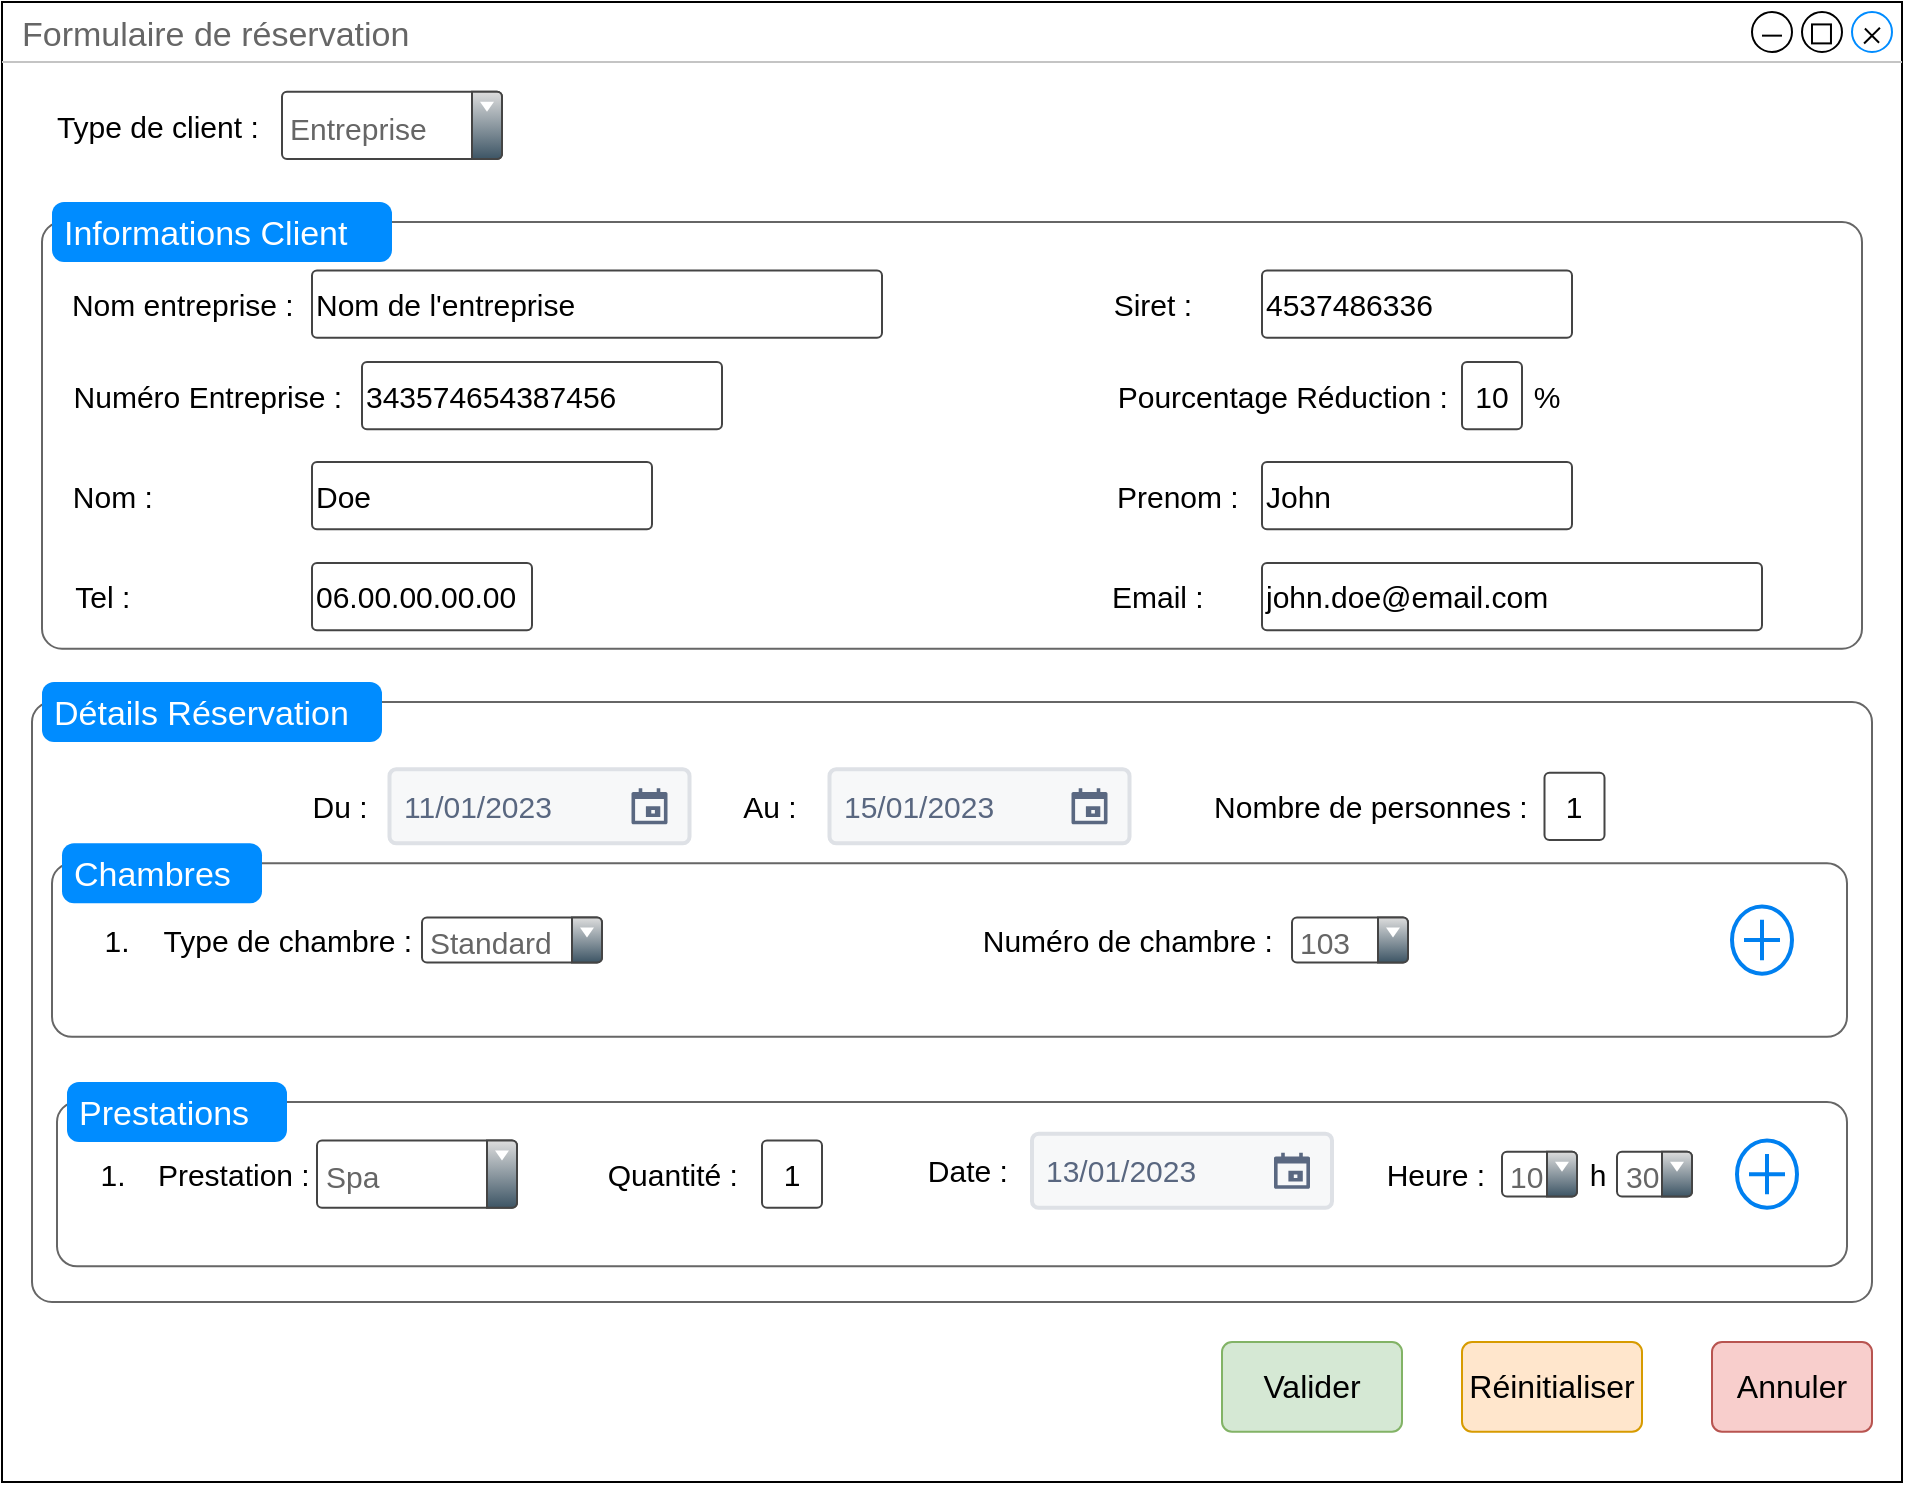 <mxfile version="13.9.9" type="device"><diagram name="Page-1" id="03018318-947c-dd8e-b7a3-06fadd420f32"><mxGraphModel dx="1086" dy="806" grid="1" gridSize="10" guides="1" tooltips="1" connect="1" arrows="1" fold="1" page="1" pageScale="1" pageWidth="1100" pageHeight="850" background="#ffffff" math="0" shadow="0"><root><mxCell id="0"/><mxCell id="1" parent="0"/><mxCell id="r4gSKeEDEo47tpmT_UQy-6" value="" style="group;fontSize=12;sketch=0;" parent="1" vertex="1" connectable="0"><mxGeometry x="60" y="20" width="950" height="740" as="geometry"/></mxCell><mxCell id="r4gSKeEDEo47tpmT_UQy-1" value="Formulaire de réservation" style="strokeWidth=1;shadow=0;dashed=0;align=center;html=1;shape=mxgraph.mockup.containers.window;align=left;verticalAlign=top;spacingLeft=8;strokeColor2=#008cff;strokeColor3=#c4c4c4;fontColor=#666666;mainText=;fontSize=17;labelBackgroundColor=none;sketch=0;" parent="r4gSKeEDEo47tpmT_UQy-6" vertex="1"><mxGeometry width="950" height="740" as="geometry"/></mxCell><mxCell id="r4gSKeEDEo47tpmT_UQy-5" value="" style="shape=cross;whiteSpace=wrap;html=1;fillColor=#000000;rotation=45;size=0;sketch=0;" parent="r4gSKeEDEo47tpmT_UQy-6" vertex="1"><mxGeometry x="930" y="11.212" width="10" height="11.212" as="geometry"/></mxCell><mxCell id="r4gSKeEDEo47tpmT_UQy-7" value="" style="line;strokeWidth=1;html=1;fillColor=#000000;sketch=0;" parent="r4gSKeEDEo47tpmT_UQy-6" vertex="1"><mxGeometry x="880" y="11.212" width="10" height="11.212" as="geometry"/></mxCell><mxCell id="r4gSKeEDEo47tpmT_UQy-8" value="" style="whiteSpace=wrap;html=1;aspect=fixed;sketch=0;strokeWidth=1;fillColor=none;" parent="r4gSKeEDEo47tpmT_UQy-6" vertex="1"><mxGeometry x="905" y="11.212" width="9.487" height="9.487" as="geometry"/></mxCell><mxCell id="r4gSKeEDEo47tpmT_UQy-14" value="" style="shape=mxgraph.mockup.containers.marginRect;rectMarginTop=10;strokeColor=#666666;strokeWidth=1;dashed=0;rounded=1;arcSize=5;recursiveResize=0;sketch=0;fillColor=none;" parent="r4gSKeEDEo47tpmT_UQy-6" vertex="1"><mxGeometry x="20" y="100.001" width="910" height="223.376" as="geometry"/></mxCell><mxCell id="r4gSKeEDEo47tpmT_UQy-15" value="Informations Client" style="shape=rect;strokeColor=none;fillColor=#008cff;strokeWidth=1;dashed=0;rounded=1;arcSize=20;fontColor=#ffffff;fontSize=17;spacing=2;spacingTop=-2;align=left;autosize=1;spacingLeft=4;resizeWidth=0;resizeHeight=0;perimeter=none;sketch=0;" parent="r4gSKeEDEo47tpmT_UQy-14" vertex="1"><mxGeometry x="5" width="170" height="30" as="geometry"/></mxCell><mxCell id="7yi3wWNYiNqmUYu_t8sn-38" value="Numéro Entreprise :&amp;nbsp;" style="text;html=1;strokeColor=none;fillColor=none;align=center;verticalAlign=middle;whiteSpace=wrap;rounded=0;sketch=0;fontSize=15;" parent="r4gSKeEDEo47tpmT_UQy-14" vertex="1"><mxGeometry x="10" y="85.606" width="150" height="22.424" as="geometry"/></mxCell><mxCell id="7yi3wWNYiNqmUYu_t8sn-39" value="343574654387456" style="strokeWidth=1;html=1;shadow=0;dashed=0;shape=mxgraph.ios.iTextInput;strokeColor=#444444;buttonText=;fontSize=15;whiteSpace=wrap;align=left;sketch=0;gradientColor=none;fillColor=none;" parent="r4gSKeEDEo47tpmT_UQy-14" vertex="1"><mxGeometry x="160" y="80.0" width="180" height="33.636" as="geometry"/></mxCell><mxCell id="7yi3wWNYiNqmUYu_t8sn-40" value="Pourcentage Réduction :&amp;nbsp;" style="text;html=1;strokeColor=none;fillColor=none;align=center;verticalAlign=middle;whiteSpace=wrap;rounded=0;sketch=0;fontSize=15;" parent="r4gSKeEDEo47tpmT_UQy-14" vertex="1"><mxGeometry x="535" y="85.602" width="175" height="22.424" as="geometry"/></mxCell><mxCell id="7yi3wWNYiNqmUYu_t8sn-41" value="&lt;font style=&quot;font-size: 15px&quot;&gt;10&lt;/font&gt;" style="strokeWidth=1;html=1;shadow=0;dashed=0;shape=mxgraph.ios.iTextInput;strokeColor=#444444;buttonText=;fontSize=8;whiteSpace=wrap;align=center;sketch=0;gradientColor=none;" parent="r4gSKeEDEo47tpmT_UQy-14" vertex="1"><mxGeometry x="710" y="80.0" width="30" height="33.636" as="geometry"/></mxCell><mxCell id="7yi3wWNYiNqmUYu_t8sn-42" value="%" style="text;html=1;strokeColor=none;fillColor=none;align=center;verticalAlign=middle;whiteSpace=wrap;rounded=0;sketch=0;fontSize=15;" parent="r4gSKeEDEo47tpmT_UQy-14" vertex="1"><mxGeometry x="740" y="85.606" width="25" height="22.424" as="geometry"/></mxCell><mxCell id="7yi3wWNYiNqmUYu_t8sn-34" value="Nom entreprise :&amp;nbsp;" style="text;html=1;strokeColor=none;fillColor=none;align=center;verticalAlign=middle;whiteSpace=wrap;rounded=0;sketch=0;fontSize=15;" parent="r4gSKeEDEo47tpmT_UQy-14" vertex="1"><mxGeometry x="10" y="39.884" width="125" height="22.424" as="geometry"/></mxCell><mxCell id="7yi3wWNYiNqmUYu_t8sn-35" value="Nom de l'entreprise" style="strokeWidth=1;html=1;shadow=0;dashed=0;shape=mxgraph.ios.iTextInput;strokeColor=#444444;buttonText=;fontSize=15;whiteSpace=wrap;align=left;sketch=0;gradientColor=none;fillColor=none;" parent="r4gSKeEDEo47tpmT_UQy-14" vertex="1"><mxGeometry x="135" y="34.278" width="285" height="33.636" as="geometry"/></mxCell><mxCell id="7yi3wWNYiNqmUYu_t8sn-36" value="Siret :&amp;nbsp;" style="text;html=1;strokeColor=none;fillColor=none;align=center;verticalAlign=middle;whiteSpace=wrap;rounded=0;sketch=0;fontSize=15;" parent="r4gSKeEDEo47tpmT_UQy-14" vertex="1"><mxGeometry x="530" y="39.884" width="55" height="22.424" as="geometry"/></mxCell><mxCell id="7yi3wWNYiNqmUYu_t8sn-37" value="&lt;font style=&quot;font-size: 15px&quot;&gt;4537486336&lt;/font&gt;" style="strokeWidth=1;html=1;shadow=0;dashed=0;shape=mxgraph.ios.iTextInput;strokeColor=#444444;buttonText=;fontSize=8;whiteSpace=wrap;align=left;sketch=0;gradientColor=none;fillColor=none;" parent="r4gSKeEDEo47tpmT_UQy-14" vertex="1"><mxGeometry x="610" y="34.278" width="155" height="33.636" as="geometry"/></mxCell><mxCell id="r4gSKeEDEo47tpmT_UQy-20" value="Nom :&amp;nbsp;" style="text;html=1;strokeColor=none;fillColor=none;align=center;verticalAlign=middle;whiteSpace=wrap;rounded=0;sketch=0;fontSize=15;" parent="r4gSKeEDEo47tpmT_UQy-14" vertex="1"><mxGeometry x="10" y="135.603" width="55" height="22.424" as="geometry"/></mxCell><mxCell id="r4gSKeEDEo47tpmT_UQy-21" value="Doe" style="strokeWidth=1;html=1;shadow=0;dashed=0;shape=mxgraph.ios.iTextInput;strokeColor=#444444;buttonText=;fontSize=15;whiteSpace=wrap;align=left;sketch=0;gradientColor=none;fillColor=none;" parent="r4gSKeEDEo47tpmT_UQy-14" vertex="1"><mxGeometry x="135" y="129.997" width="170" height="33.636" as="geometry"/></mxCell><mxCell id="r4gSKeEDEo47tpmT_UQy-23" value="Prenom :&amp;nbsp;" style="text;html=1;strokeColor=none;fillColor=none;align=center;verticalAlign=middle;whiteSpace=wrap;rounded=0;sketch=0;fontSize=15;" parent="r4gSKeEDEo47tpmT_UQy-14" vertex="1"><mxGeometry x="530" y="135.6" width="80" height="22.42" as="geometry"/></mxCell><mxCell id="r4gSKeEDEo47tpmT_UQy-24" value="&lt;font style=&quot;font-size: 15px&quot;&gt;John&lt;/font&gt;" style="strokeWidth=1;html=1;shadow=0;dashed=0;shape=mxgraph.ios.iTextInput;strokeColor=#444444;buttonText=;fontSize=8;whiteSpace=wrap;align=left;sketch=0;gradientColor=none;fillColor=none;" parent="r4gSKeEDEo47tpmT_UQy-14" vertex="1"><mxGeometry x="610" y="129.997" width="155" height="33.636" as="geometry"/></mxCell><mxCell id="r4gSKeEDEo47tpmT_UQy-27" value="&lt;font style=&quot;font-size: 15px&quot;&gt;john.doe@email.com&lt;/font&gt;" style="strokeWidth=1;html=1;shadow=0;dashed=0;shape=mxgraph.ios.iTextInput;strokeColor=#444444;buttonText=;fontSize=8;whiteSpace=wrap;align=left;sketch=0;gradientColor=none;fillColor=none;" parent="r4gSKeEDEo47tpmT_UQy-14" vertex="1"><mxGeometry x="610" y="180.451" width="250" height="33.636" as="geometry"/></mxCell><mxCell id="r4gSKeEDEo47tpmT_UQy-26" value="Email :&amp;nbsp;" style="text;html=1;strokeColor=none;fillColor=none;align=center;verticalAlign=middle;whiteSpace=wrap;rounded=0;sketch=0;fontSize=15;" parent="r4gSKeEDEo47tpmT_UQy-14" vertex="1"><mxGeometry x="520" y="186.06" width="80" height="22.42" as="geometry"/></mxCell><mxCell id="r4gSKeEDEo47tpmT_UQy-25" value="06.00.00.00.00" style="strokeWidth=1;html=1;shadow=0;dashed=0;shape=mxgraph.ios.iTextInput;strokeColor=#444444;buttonText=;fontSize=15;whiteSpace=wrap;align=left;sketch=0;gradientColor=none;fillColor=none;" parent="r4gSKeEDEo47tpmT_UQy-14" vertex="1"><mxGeometry x="135" y="180.451" width="110" height="33.636" as="geometry"/></mxCell><mxCell id="r4gSKeEDEo47tpmT_UQy-22" value="Tel :&amp;nbsp;" style="text;html=1;strokeColor=none;fillColor=none;align=center;verticalAlign=middle;whiteSpace=wrap;rounded=0;sketch=0;fontSize=15;" parent="r4gSKeEDEo47tpmT_UQy-14" vertex="1"><mxGeometry x="15" y="186.057" width="35" height="22.424" as="geometry"/></mxCell><mxCell id="r4gSKeEDEo47tpmT_UQy-16" value="" style="shape=mxgraph.mockup.containers.marginRect;rectMarginTop=10;strokeColor=#666666;strokeWidth=1;dashed=0;rounded=1;arcSize=5;recursiveResize=0;sketch=0;fillColor=none;" parent="r4gSKeEDEo47tpmT_UQy-6" vertex="1"><mxGeometry x="15" y="340" width="920" height="310" as="geometry"/></mxCell><mxCell id="r4gSKeEDEo47tpmT_UQy-17" value="Détails Réservation" style="shape=rect;strokeColor=none;fillColor=#008cff;strokeWidth=1;dashed=0;rounded=1;arcSize=20;fontColor=#ffffff;fontSize=17;spacing=2;spacingTop=-2;align=left;autosize=1;spacingLeft=4;resizeWidth=0;resizeHeight=0;perimeter=none;sketch=0;" parent="r4gSKeEDEo47tpmT_UQy-16" vertex="1"><mxGeometry x="5" width="170" height="30" as="geometry"/></mxCell><mxCell id="r4gSKeEDEo47tpmT_UQy-28" value="Du :" style="text;html=1;strokeColor=none;fillColor=none;align=center;verticalAlign=middle;whiteSpace=wrap;rounded=0;sketch=0;fontSize=15;" parent="r4gSKeEDEo47tpmT_UQy-16" vertex="1"><mxGeometry x="133.75" y="50.934" width="40" height="22.424" as="geometry"/></mxCell><mxCell id="r4gSKeEDEo47tpmT_UQy-30" value="&lt;font style=&quot;font-size: 15px&quot;&gt;11/01/2023&lt;/font&gt;" style="rounded=1;arcSize=9;fillColor=#F7F8F9;align=left;spacingLeft=5;strokeColor=#DEE1E6;html=1;strokeWidth=2;fontColor=#596780;fontSize=12;sketch=0;" parent="r4gSKeEDEo47tpmT_UQy-16" vertex="1"><mxGeometry x="178.75" y="43.646" width="150" height="37.0" as="geometry"/></mxCell><mxCell id="r4gSKeEDEo47tpmT_UQy-31" value="" style="shape=mxgraph.gmdl.calendar;fillColor=#5A6881;strokeColor=none;sketch=0;" parent="r4gSKeEDEo47tpmT_UQy-30" vertex="1"><mxGeometry x="1" y="0.5" width="18" height="18" relative="1" as="geometry"><mxPoint x="-29" y="-9" as="offset"/></mxGeometry></mxCell><mxCell id="r4gSKeEDEo47tpmT_UQy-32" value="Au :" style="text;html=1;strokeColor=none;fillColor=none;align=center;verticalAlign=middle;whiteSpace=wrap;rounded=0;sketch=0;fontSize=15;" parent="r4gSKeEDEo47tpmT_UQy-16" vertex="1"><mxGeometry x="348.75" y="50.934" width="40" height="22.424" as="geometry"/></mxCell><mxCell id="r4gSKeEDEo47tpmT_UQy-33" value="&lt;font style=&quot;font-size: 15px&quot;&gt;15/01/2023&lt;/font&gt;" style="rounded=1;arcSize=9;fillColor=#F7F8F9;align=left;spacingLeft=5;strokeColor=#DEE1E6;html=1;strokeWidth=2;fontColor=#596780;fontSize=12;sketch=0;" parent="r4gSKeEDEo47tpmT_UQy-16" vertex="1"><mxGeometry x="398.75" y="43.646" width="150" height="37.0" as="geometry"/></mxCell><mxCell id="r4gSKeEDEo47tpmT_UQy-34" value="" style="shape=mxgraph.gmdl.calendar;fillColor=#5A6881;strokeColor=none;sketch=0;" parent="r4gSKeEDEo47tpmT_UQy-33" vertex="1"><mxGeometry x="1" y="0.5" width="18" height="18" relative="1" as="geometry"><mxPoint x="-29" y="-9" as="offset"/></mxGeometry></mxCell><mxCell id="r4gSKeEDEo47tpmT_UQy-35" value="Nombre de personnes :&amp;nbsp;" style="text;html=1;strokeColor=none;fillColor=none;align=center;verticalAlign=middle;whiteSpace=wrap;rounded=0;sketch=0;fontSize=15;" parent="r4gSKeEDEo47tpmT_UQy-16" vertex="1"><mxGeometry x="588.75" y="50.939" width="165" height="22.424" as="geometry"/></mxCell><mxCell id="7yi3wWNYiNqmUYu_t8sn-18" value="" style="shape=mxgraph.mockup.containers.marginRect;rectMarginTop=10;strokeColor=#666666;strokeWidth=1;dashed=0;rounded=1;arcSize=5;recursiveResize=0;fontSize=15;sketch=0;" parent="r4gSKeEDEo47tpmT_UQy-16" vertex="1"><mxGeometry x="10" y="80.64" width="897.5" height="96.75" as="geometry"/></mxCell><mxCell id="7yi3wWNYiNqmUYu_t8sn-19" value="Chambres" style="shape=rect;strokeColor=none;fillColor=#008cff;strokeWidth=1;dashed=0;rounded=1;arcSize=20;fontColor=#ffffff;fontSize=17;spacing=2;spacingTop=-2;align=left;autosize=1;spacingLeft=4;resizeWidth=0;resizeHeight=0;perimeter=none;sketch=0;" parent="7yi3wWNYiNqmUYu_t8sn-18" vertex="1"><mxGeometry x="5" width="100" height="30" as="geometry"/></mxCell><mxCell id="7yi3wWNYiNqmUYu_t8sn-20" value="Type de chambre :&amp;nbsp;" style="text;html=1;strokeColor=none;fillColor=none;align=center;verticalAlign=middle;whiteSpace=wrap;rounded=0;sketch=0;fontSize=15;" parent="7yi3wWNYiNqmUYu_t8sn-18" vertex="1"><mxGeometry x="50" y="37.163" width="140" height="22.424" as="geometry"/></mxCell><mxCell id="7yi3wWNYiNqmUYu_t8sn-27" value="&lt;span style=&quot;color: rgba(0 , 0 , 0 , 0) ; font-family: monospace ; font-size: 0px ; background-color: rgb(248 , 249 , 250)&quot;&gt;%3CmxGraphModel%3E%3Croot%3E%3CmxCell%20id%3D%220%22%2F%3E%3CmxCell%20id%3D%221%22%20parent%3D%220%22%2F%3E%3CmxCell%20id%3D%222%22%20value%3D%22Nombre%20de%20personnes%20%3A%26amp%3Bnbsp%3B%22%20style%3D%22text%3Bhtml%3D1%3BstrokeColor%3Dnone%3BfillColor%3Dnone%3Balign%3Dcenter%3BverticalAlign%3Dmiddle%3BwhiteSpace%3Dwrap%3Brounded%3D0%3Bsketch%3D0%3BfontSize%3D15%3B%22%20vertex%3D%221%22%20parent%3D%221%22%3E%3CmxGeometry%20x%3D%2287.5%22%20y%3D%22480%22%20width%3D%22165%22%20height%3D%2220%22%20as%3D%22geometry%22%2F%3E%3C%2FmxCell%3E%3C%2Froot%3E%3C%2FmxGraphModel%3E&lt;/span&gt;" style="html=1;verticalLabelPosition=bottom;align=center;labelBackgroundColor=#ffffff;verticalAlign=top;strokeWidth=2;strokeColor=#0080F0;shadow=0;dashed=0;shape=mxgraph.ios7.icons.add;fontSize=15;sketch=0;" parent="7yi3wWNYiNqmUYu_t8sn-18" vertex="1"><mxGeometry x="840" y="31.557" width="30" height="33.636" as="geometry"/></mxCell><mxCell id="7yi3wWNYiNqmUYu_t8sn-28" value="&lt;font style=&quot;font-size: 15px&quot;&gt;Standard&lt;/font&gt;" style="strokeWidth=1;html=1;shadow=0;dashed=0;shape=mxgraph.ios.iComboBox;spacingTop=2;spacingLeft=2;align=left;strokeColor=#444444;fontColor=#666666;buttonText=;fontSize=8;fillColor=#dddddd;fillColor2=#3D5565;sketch=0;" parent="7yi3wWNYiNqmUYu_t8sn-18" vertex="1"><mxGeometry x="185" y="37.163" width="90" height="22.424" as="geometry"/></mxCell><mxCell id="7yi3wWNYiNqmUYu_t8sn-29" value="Numéro de chambre :&amp;nbsp;" style="text;html=1;strokeColor=none;fillColor=none;align=center;verticalAlign=middle;whiteSpace=wrap;rounded=0;sketch=0;fontSize=15;" parent="7yi3wWNYiNqmUYu_t8sn-18" vertex="1"><mxGeometry x="460" y="37.163" width="160" height="22.424" as="geometry"/></mxCell><mxCell id="7yi3wWNYiNqmUYu_t8sn-30" value="&lt;font style=&quot;font-size: 15px&quot;&gt;103&lt;/font&gt;" style="strokeWidth=1;html=1;shadow=0;dashed=0;shape=mxgraph.ios.iComboBox;spacingTop=2;spacingLeft=2;align=left;strokeColor=#444444;fontColor=#666666;buttonText=;fontSize=8;fillColor=#dddddd;fillColor2=#3D5565;sketch=0;" parent="7yi3wWNYiNqmUYu_t8sn-18" vertex="1"><mxGeometry x="620" y="37.163" width="58" height="22.424" as="geometry"/></mxCell><mxCell id="xDcs0ZGGo0ji192nAdlt-1" value="1." style="text;html=1;strokeColor=none;fillColor=none;align=center;verticalAlign=middle;whiteSpace=wrap;rounded=0;sketch=0;fontSize=15;" parent="7yi3wWNYiNqmUYu_t8sn-18" vertex="1"><mxGeometry x="15" y="37.158" width="35" height="22.424" as="geometry"/></mxCell><mxCell id="7yi3wWNYiNqmUYu_t8sn-33" value="&lt;font style=&quot;font-size: 15px&quot;&gt;1&lt;/font&gt;" style="strokeWidth=1;html=1;shadow=0;dashed=0;shape=mxgraph.ios.iTextInput;strokeColor=#444444;buttonText=;fontSize=8;whiteSpace=wrap;align=center;sketch=0;gradientColor=none;fillColor=none;" parent="r4gSKeEDEo47tpmT_UQy-16" vertex="1"><mxGeometry x="756.25" y="45.333" width="30" height="33.636" as="geometry"/></mxCell><mxCell id="7yi3wWNYiNqmUYu_t8sn-6" value="" style="shape=mxgraph.mockup.containers.marginRect;rectMarginTop=10;strokeColor=#666666;strokeWidth=1;dashed=0;rounded=1;arcSize=5;recursiveResize=0;sketch=0;" parent="r4gSKeEDEo47tpmT_UQy-16" vertex="1"><mxGeometry x="12.5" y="200.0" width="895" height="92.16" as="geometry"/></mxCell><mxCell id="7yi3wWNYiNqmUYu_t8sn-7" value="Prestations" style="shape=rect;strokeColor=none;fillColor=#008cff;strokeWidth=1;dashed=0;rounded=1;arcSize=20;fontColor=#ffffff;fontSize=17;spacing=2;spacingTop=-2;align=left;autosize=1;spacingLeft=4;resizeWidth=0;resizeHeight=0;perimeter=none;sketch=0;" parent="7yi3wWNYiNqmUYu_t8sn-6" vertex="1"><mxGeometry x="5" width="110" height="30" as="geometry"/></mxCell><mxCell id="7yi3wWNYiNqmUYu_t8sn-9" value="Prestation :&amp;nbsp;" style="text;html=1;strokeColor=none;fillColor=none;align=center;verticalAlign=middle;whiteSpace=wrap;rounded=0;sketch=0;fontSize=15;" parent="7yi3wWNYiNqmUYu_t8sn-6" vertex="1"><mxGeometry x="45" y="34.868" width="90" height="22.424" as="geometry"/></mxCell><mxCell id="7yi3wWNYiNqmUYu_t8sn-10" value="Quantité :&amp;nbsp;" style="text;html=1;strokeColor=none;fillColor=none;align=center;verticalAlign=middle;whiteSpace=wrap;rounded=0;sketch=0;fontSize=15;" parent="7yi3wWNYiNqmUYu_t8sn-6" vertex="1"><mxGeometry x="272.5" y="34.868" width="75" height="22.424" as="geometry"/></mxCell><mxCell id="7yi3wWNYiNqmUYu_t8sn-13" value="&lt;font style=&quot;font-size: 15px&quot;&gt;1&lt;/font&gt;" style="strokeWidth=1;html=1;shadow=0;dashed=0;shape=mxgraph.ios.iTextInput;strokeColor=#444444;buttonText=;fontSize=8;whiteSpace=wrap;align=center;sketch=0;gradientColor=none;fillColor=none;" parent="7yi3wWNYiNqmUYu_t8sn-6" vertex="1"><mxGeometry x="352.5" y="29.262" width="30" height="33.636" as="geometry"/></mxCell><mxCell id="7yi3wWNYiNqmUYu_t8sn-14" value="&lt;font style=&quot;font-size: 15px&quot;&gt;Spa&lt;/font&gt;" style="strokeWidth=1;html=1;shadow=0;dashed=0;shape=mxgraph.ios.iComboBox;spacingTop=2;spacingLeft=2;align=left;strokeColor=#444444;fontColor=#666666;buttonText=;fontSize=8;fillColor=#dddddd;fillColor2=#3D5565;sketch=0;" parent="7yi3wWNYiNqmUYu_t8sn-6" vertex="1"><mxGeometry x="130" y="29.262" width="100" height="33.636" as="geometry"/></mxCell><mxCell id="7yi3wWNYiNqmUYu_t8sn-15" value="Date :&amp;nbsp;" style="text;html=1;strokeColor=none;fillColor=none;align=center;verticalAlign=middle;whiteSpace=wrap;rounded=0;sketch=0;fontSize=15;" parent="7yi3wWNYiNqmUYu_t8sn-6" vertex="1"><mxGeometry x="432.5" y="33.188" width="50" height="22.424" as="geometry"/></mxCell><mxCell id="7yi3wWNYiNqmUYu_t8sn-16" value="&lt;font style=&quot;font-size: 15px&quot;&gt;13/01/2023&lt;/font&gt;" style="rounded=1;arcSize=9;fillColor=#F7F8F9;align=left;spacingLeft=5;strokeColor=#DEE1E6;html=1;strokeWidth=2;fontColor=#596780;fontSize=12;sketch=0;" parent="7yi3wWNYiNqmUYu_t8sn-6" vertex="1"><mxGeometry x="487.5" y="25.9" width="150" height="37" as="geometry"/></mxCell><mxCell id="7yi3wWNYiNqmUYu_t8sn-17" value="" style="shape=mxgraph.gmdl.calendar;fillColor=#5A6881;strokeColor=none;sketch=0;" parent="7yi3wWNYiNqmUYu_t8sn-16" vertex="1"><mxGeometry x="1" y="0.5" width="18" height="18" relative="1" as="geometry"><mxPoint x="-29" y="-9" as="offset"/></mxGeometry></mxCell><mxCell id="7yi3wWNYiNqmUYu_t8sn-21" value="&lt;span style=&quot;color: rgba(0 , 0 , 0 , 0) ; font-family: monospace ; font-size: 0px ; background-color: rgb(248 , 249 , 250)&quot;&gt;%3CmxGraphModel%3E%3Croot%3E%3CmxCell%20id%3D%220%22%2F%3E%3CmxCell%20id%3D%221%22%20parent%3D%220%22%2F%3E%3CmxCell%20id%3D%222%22%20value%3D%22Nombre%20de%20personnes%20%3A%26amp%3Bnbsp%3B%22%20style%3D%22text%3Bhtml%3D1%3BstrokeColor%3Dnone%3BfillColor%3Dnone%3Balign%3Dcenter%3BverticalAlign%3Dmiddle%3BwhiteSpace%3Dwrap%3Brounded%3D0%3Bsketch%3D0%3BfontSize%3D15%3B%22%20vertex%3D%221%22%20parent%3D%221%22%3E%3CmxGeometry%20x%3D%2287.5%22%20y%3D%22480%22%20width%3D%22165%22%20height%3D%2220%22%20as%3D%22geometry%22%2F%3E%3C%2FmxCell%3E%3C%2Froot%3E%3C%2FmxGraphModel%3E&lt;/span&gt;" style="html=1;verticalLabelPosition=bottom;align=center;labelBackgroundColor=#ffffff;verticalAlign=top;strokeWidth=2;strokeColor=#0080F0;shadow=0;dashed=0;shape=mxgraph.ios7.icons.add;fontSize=15;sketch=0;" parent="7yi3wWNYiNqmUYu_t8sn-6" vertex="1"><mxGeometry x="840" y="29.262" width="30" height="33.636" as="geometry"/></mxCell><mxCell id="xDcs0ZGGo0ji192nAdlt-2" value="1." style="text;html=1;strokeColor=none;fillColor=none;align=center;verticalAlign=middle;whiteSpace=wrap;rounded=0;sketch=0;fontSize=15;" parent="7yi3wWNYiNqmUYu_t8sn-6" vertex="1"><mxGeometry x="10" y="34.868" width="35" height="22.424" as="geometry"/></mxCell><mxCell id="Ecm4CE55nxzmCx6xd8SJ-1" value="Heure :&amp;nbsp;" style="text;html=1;strokeColor=none;fillColor=none;align=center;verticalAlign=middle;whiteSpace=wrap;rounded=0;sketch=0;fontSize=15;" vertex="1" parent="7yi3wWNYiNqmUYu_t8sn-6"><mxGeometry x="662.5" y="34.87" width="57.5" height="22.42" as="geometry"/></mxCell><mxCell id="Ecm4CE55nxzmCx6xd8SJ-2" value="&lt;font style=&quot;font-size: 15px&quot;&gt;10&lt;/font&gt;" style="strokeWidth=1;html=1;shadow=0;dashed=0;shape=mxgraph.ios.iComboBox;spacingTop=2;spacingLeft=2;align=left;strokeColor=#444444;fontColor=#666666;buttonText=;fontSize=8;fillColor=#dddddd;fillColor2=#3D5565;sketch=0;" vertex="1" parent="7yi3wWNYiNqmUYu_t8sn-6"><mxGeometry x="722.5" y="34.87" width="37.5" height="22.42" as="geometry"/></mxCell><mxCell id="Ecm4CE55nxzmCx6xd8SJ-3" value="h" style="text;html=1;strokeColor=none;fillColor=none;align=center;verticalAlign=middle;whiteSpace=wrap;rounded=0;sketch=0;fontSize=15;" vertex="1" parent="7yi3wWNYiNqmUYu_t8sn-6"><mxGeometry x="760" y="34.87" width="20" height="22.42" as="geometry"/></mxCell><mxCell id="Ecm4CE55nxzmCx6xd8SJ-4" value="&lt;font style=&quot;font-size: 15px&quot;&gt;30&lt;/font&gt;" style="strokeWidth=1;html=1;shadow=0;dashed=0;shape=mxgraph.ios.iComboBox;spacingTop=2;spacingLeft=2;align=left;strokeColor=#444444;fontColor=#666666;buttonText=;fontSize=8;fillColor=#dddddd;fillColor2=#3D5565;sketch=0;" vertex="1" parent="7yi3wWNYiNqmUYu_t8sn-6"><mxGeometry x="780" y="34.87" width="37.5" height="22.42" as="geometry"/></mxCell><mxCell id="7yi3wWNYiNqmUYu_t8sn-23" value="Valider" style="html=1;shadow=0;dashed=0;shape=mxgraph.bootstrap.rrect;rSize=5;strokeColor=#82b366;strokeWidth=1;fillColor=#d5e8d4;whiteSpace=wrap;align=center;verticalAlign=middle;spacingLeft=0;fontStyle=0;fontSize=16;spacing=5;sketch=0;" parent="r4gSKeEDEo47tpmT_UQy-6" vertex="1"><mxGeometry x="610" y="669.997" width="90" height="44.848" as="geometry"/></mxCell><mxCell id="7yi3wWNYiNqmUYu_t8sn-24" value="Réinitialiser" style="html=1;shadow=0;dashed=0;shape=mxgraph.bootstrap.rrect;rSize=5;strokeColor=#d79b00;strokeWidth=1;fillColor=#ffe6cc;whiteSpace=wrap;align=center;verticalAlign=middle;spacingLeft=0;fontStyle=0;fontSize=16;spacing=5;sketch=0;" parent="r4gSKeEDEo47tpmT_UQy-6" vertex="1"><mxGeometry x="730" y="669.997" width="90" height="44.848" as="geometry"/></mxCell><mxCell id="7yi3wWNYiNqmUYu_t8sn-25" value="Annuler" style="html=1;shadow=0;dashed=0;shape=mxgraph.bootstrap.rrect;rSize=5;strokeColor=#b85450;strokeWidth=1;fillColor=#f8cecc;whiteSpace=wrap;align=center;verticalAlign=middle;spacingLeft=0;fontStyle=0;fontSize=16;spacing=5;sketch=0;" parent="r4gSKeEDEo47tpmT_UQy-6" vertex="1"><mxGeometry x="855" y="669.997" width="80" height="44.848" as="geometry"/></mxCell><mxCell id="7yi3wWNYiNqmUYu_t8sn-31" value="Type de client :&amp;nbsp;" style="text;html=1;strokeColor=none;fillColor=none;align=center;verticalAlign=middle;whiteSpace=wrap;rounded=0;sketch=0;fontSize=15;" parent="r4gSKeEDEo47tpmT_UQy-6" vertex="1"><mxGeometry x="20" y="50.455" width="120" height="22.424" as="geometry"/></mxCell><mxCell id="7yi3wWNYiNqmUYu_t8sn-32" value="&lt;font style=&quot;font-size: 15px&quot;&gt;Entreprise&lt;/font&gt;" style="strokeWidth=1;html=1;shadow=0;dashed=0;shape=mxgraph.ios.iComboBox;spacingTop=2;spacingLeft=2;align=left;strokeColor=#444444;fontColor=#666666;buttonText=;fontSize=8;fillColor=#dddddd;fillColor2=#3D5565;sketch=0;" parent="r4gSKeEDEo47tpmT_UQy-6" vertex="1"><mxGeometry x="140" y="44.848" width="110" height="33.636" as="geometry"/></mxCell></root></mxGraphModel></diagram></mxfile>